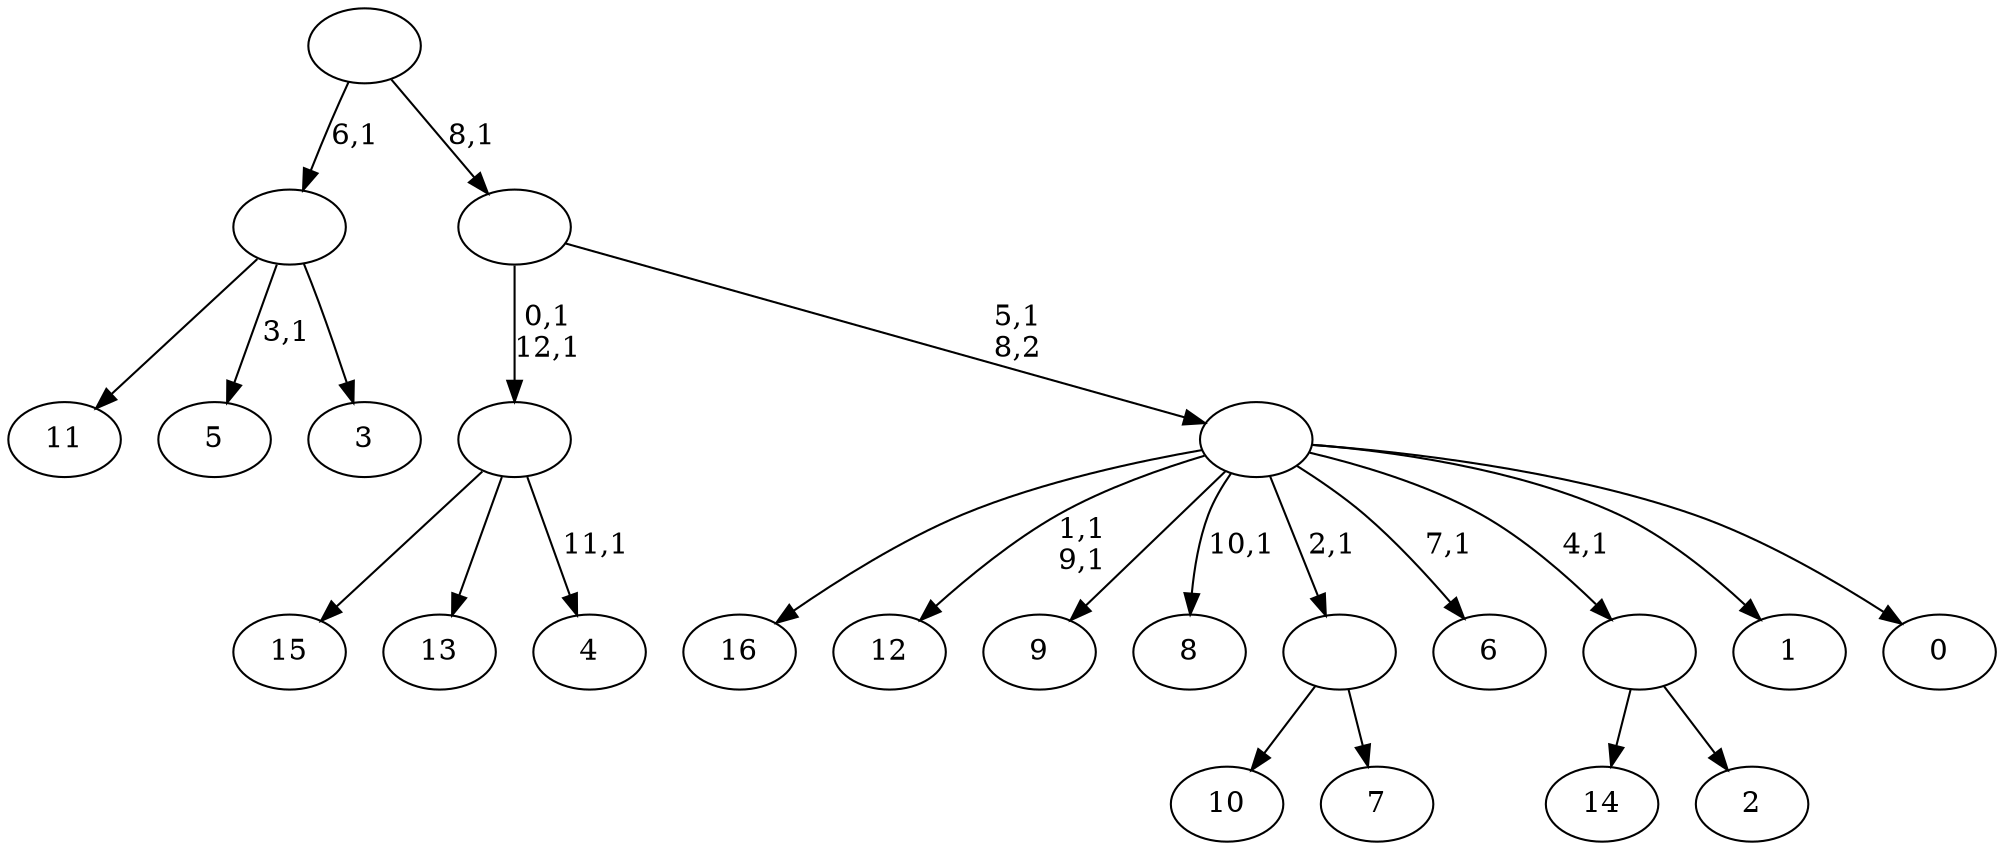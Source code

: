 digraph T {
	30 [label="16"]
	29 [label="15"]
	28 [label="14"]
	27 [label="13"]
	26 [label="12"]
	23 [label="11"]
	22 [label="10"]
	21 [label="9"]
	20 [label="8"]
	18 [label="7"]
	17 [label=""]
	16 [label="6"]
	14 [label="5"]
	12 [label="4"]
	10 [label=""]
	8 [label="3"]
	7 [label=""]
	6 [label="2"]
	5 [label=""]
	4 [label="1"]
	3 [label="0"]
	2 [label=""]
	1 [label=""]
	0 [label=""]
	17 -> 22 [label=""]
	17 -> 18 [label=""]
	10 -> 12 [label="11,1"]
	10 -> 29 [label=""]
	10 -> 27 [label=""]
	7 -> 14 [label="3,1"]
	7 -> 23 [label=""]
	7 -> 8 [label=""]
	5 -> 28 [label=""]
	5 -> 6 [label=""]
	2 -> 16 [label="7,1"]
	2 -> 20 [label="10,1"]
	2 -> 26 [label="1,1\n9,1"]
	2 -> 30 [label=""]
	2 -> 21 [label=""]
	2 -> 17 [label="2,1"]
	2 -> 5 [label="4,1"]
	2 -> 4 [label=""]
	2 -> 3 [label=""]
	1 -> 10 [label="0,1\n12,1"]
	1 -> 2 [label="5,1\n8,2"]
	0 -> 7 [label="6,1"]
	0 -> 1 [label="8,1"]
}
